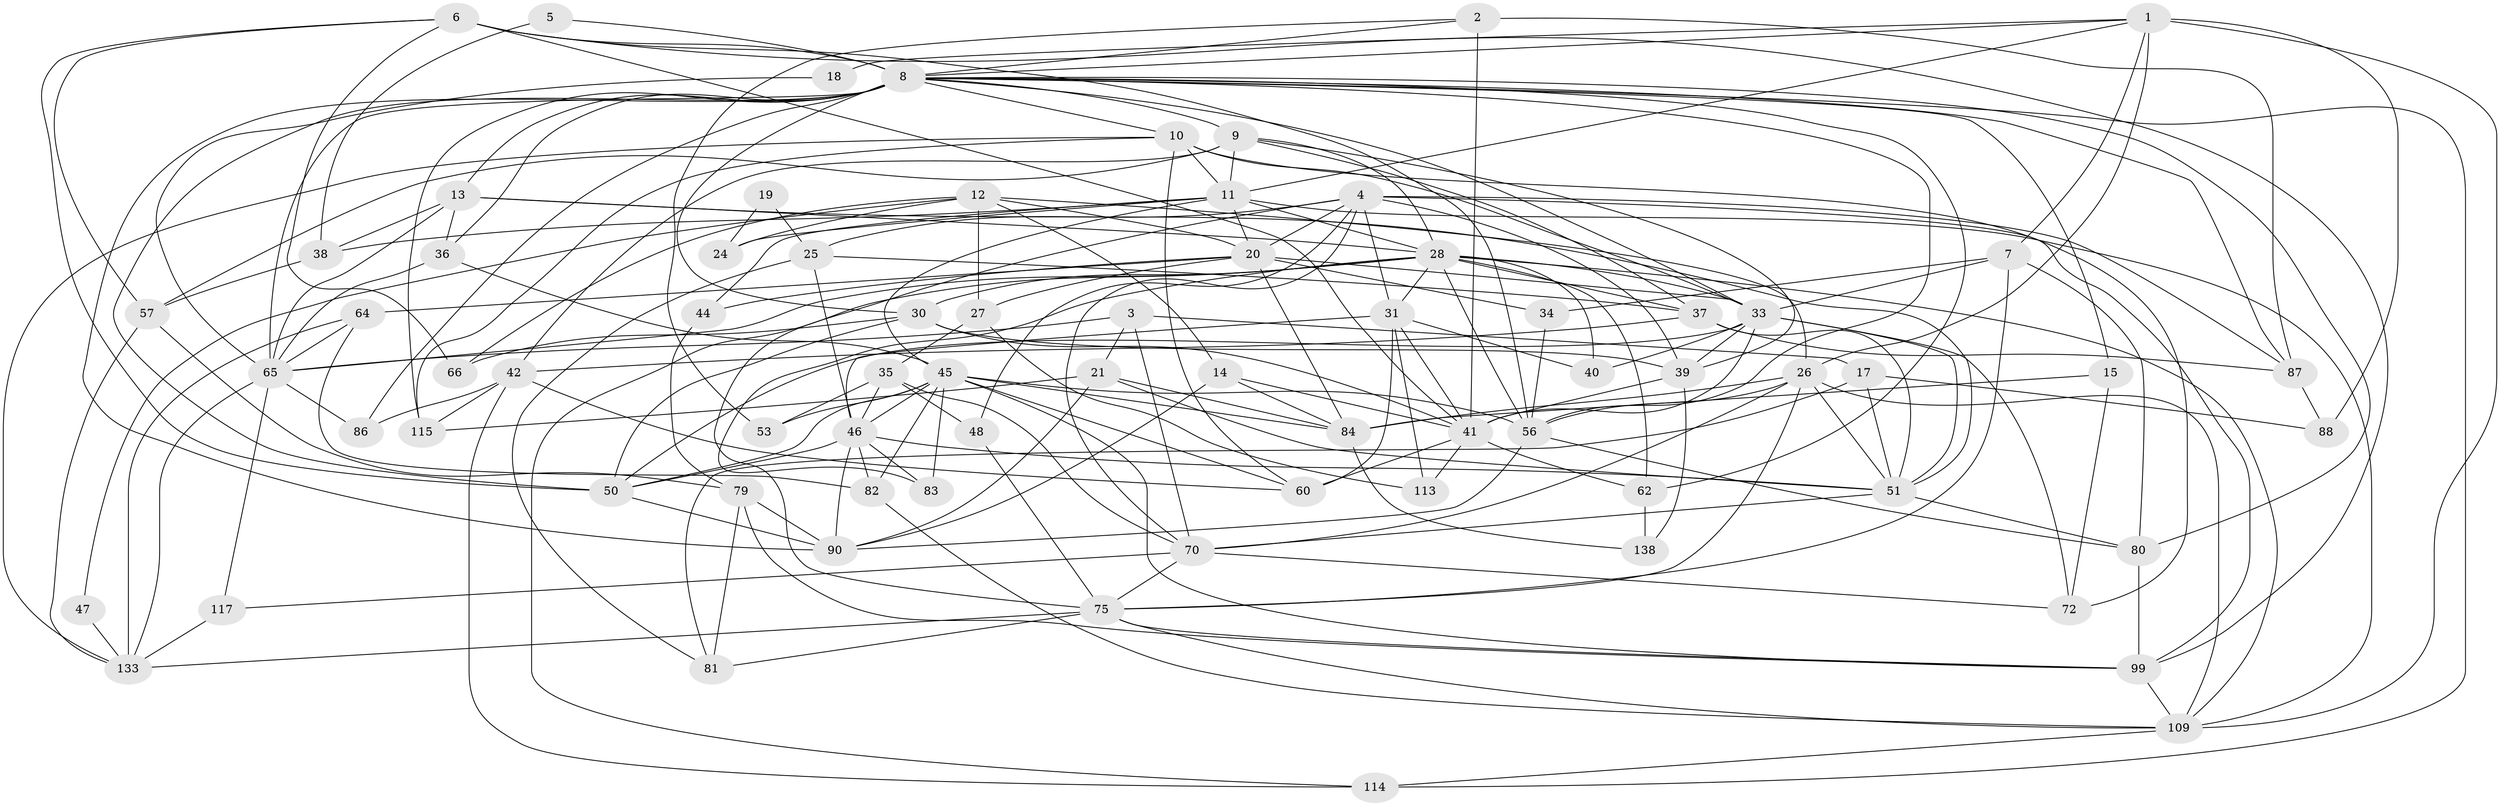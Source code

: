 // original degree distribution, {6: 0.1095890410958904, 2: 0.1095890410958904, 3: 0.3082191780821918, 4: 0.2602739726027397, 5: 0.1643835616438356, 7: 0.04794520547945205}
// Generated by graph-tools (version 1.1) at 2025/18/03/04/25 18:18:51]
// undirected, 73 vertices, 211 edges
graph export_dot {
graph [start="1"]
  node [color=gray90,style=filled];
  1 [super="+132"];
  2 [super="+136"];
  3 [super="+101"];
  4 [super="+68"];
  5;
  6 [super="+16+102"];
  7 [super="+94+130"];
  8 [super="+141+118+121+29"];
  9 [super="+22"];
  10 [super="+112"];
  11 [super="+61+85"];
  12 [super="+131"];
  13 [super="+43"];
  14 [super="+23"];
  15;
  17 [super="+128"];
  18;
  19;
  20 [super="+103+52"];
  21 [super="+55"];
  24;
  25;
  26 [super="+104"];
  27;
  28 [super="+49"];
  30 [super="+78+32"];
  31 [super="+91+110"];
  33 [super="+63+76"];
  34;
  35;
  36 [super="+69"];
  37 [super="+105+145"];
  38;
  39 [super="+120"];
  40;
  41 [super="+54+137"];
  42 [super="+107"];
  44 [super="+71"];
  45 [super="+59"];
  46 [super="+143+127+74"];
  47;
  48;
  50 [super="+108"];
  51 [super="+96+73"];
  53;
  56 [super="+77"];
  57 [super="+139"];
  60 [super="+98"];
  62;
  64 [super="+134"];
  65 [super="+142+100"];
  66;
  70 [super="+111+126"];
  72;
  75 [super="+125"];
  79;
  80;
  81;
  82;
  83;
  84 [super="+122"];
  86;
  87;
  88;
  90 [super="+92"];
  99;
  109 [super="+124"];
  113;
  114;
  115;
  117;
  133 [super="+146"];
  138;
  1 -- 26;
  1 -- 88;
  1 -- 109;
  1 -- 7;
  1 -- 11;
  1 -- 8;
  1 -- 18;
  2 -- 87;
  2 -- 41;
  2 -- 53;
  2 -- 8;
  3 -- 65;
  3 -- 17;
  3 -- 70;
  3 -- 21;
  4 -- 87;
  4 -- 70;
  4 -- 39;
  4 -- 75;
  4 -- 48;
  4 -- 99;
  4 -- 25;
  4 -- 20;
  4 -- 31;
  5 -- 38;
  5 -- 8;
  6 -- 50;
  6 -- 56;
  6 -- 41;
  6 -- 99;
  6 -- 8;
  6 -- 66;
  6 -- 57;
  7 -- 33;
  7 -- 80;
  7 -- 34;
  7 -- 75;
  8 -- 36;
  8 -- 114;
  8 -- 90;
  8 -- 30;
  8 -- 65;
  8 -- 13;
  8 -- 50 [weight=2];
  8 -- 115;
  8 -- 87;
  8 -- 56;
  8 -- 62;
  8 -- 10;
  8 -- 80;
  8 -- 86;
  8 -- 9;
  8 -- 15;
  8 -- 33;
  9 -- 39;
  9 -- 42;
  9 -- 57;
  9 -- 37;
  9 -- 11;
  9 -- 28;
  10 -- 60 [weight=2];
  10 -- 133;
  10 -- 115;
  10 -- 11;
  10 -- 72;
  10 -- 33;
  11 -- 44;
  11 -- 38;
  11 -- 45;
  11 -- 24;
  11 -- 109;
  11 -- 20;
  11 -- 28;
  12 -- 27;
  12 -- 47;
  12 -- 66;
  12 -- 24;
  12 -- 26;
  12 -- 20;
  12 -- 14;
  13 -- 65;
  13 -- 36;
  13 -- 38;
  13 -- 51;
  13 -- 28;
  14 -- 84;
  14 -- 41;
  14 -- 90;
  15 -- 84;
  15 -- 72;
  17 -- 88;
  17 -- 81;
  17 -- 51;
  18 -- 65;
  19 -- 24;
  19 -- 25;
  20 -- 34;
  20 -- 64;
  20 -- 27;
  20 -- 33;
  20 -- 44;
  20 -- 84;
  21 -- 115;
  21 -- 90;
  21 -- 84;
  21 -- 51;
  25 -- 81;
  25 -- 46;
  25 -- 37;
  26 -- 75;
  26 -- 109;
  26 -- 84;
  26 -- 70;
  26 -- 56;
  26 -- 51;
  27 -- 35;
  27 -- 113;
  28 -- 83;
  28 -- 30;
  28 -- 109;
  28 -- 33;
  28 -- 65;
  28 -- 37;
  28 -- 40;
  28 -- 114;
  28 -- 56;
  28 -- 62;
  28 -- 31;
  30 -- 66;
  30 -- 50;
  30 -- 41;
  30 -- 39;
  31 -- 41;
  31 -- 40;
  31 -- 60;
  31 -- 46;
  31 -- 113;
  33 -- 40;
  33 -- 41;
  33 -- 72;
  33 -- 51;
  33 -- 50;
  33 -- 39;
  34 -- 56;
  35 -- 53;
  35 -- 48;
  35 -- 46;
  35 -- 70;
  36 -- 65;
  36 -- 45;
  37 -- 51;
  37 -- 87;
  37 -- 42;
  38 -- 57;
  39 -- 41;
  39 -- 138;
  41 -- 113;
  41 -- 62;
  41 -- 60;
  42 -- 115 [weight=2];
  42 -- 60;
  42 -- 86;
  42 -- 114;
  44 -- 79;
  45 -- 84;
  45 -- 53 [weight=2];
  45 -- 99;
  45 -- 50;
  45 -- 82;
  45 -- 83;
  45 -- 56;
  45 -- 60;
  45 -- 46 [weight=2];
  46 -- 82;
  46 -- 83;
  46 -- 51;
  46 -- 50;
  46 -- 90;
  47 -- 133;
  48 -- 75;
  50 -- 90;
  51 -- 70;
  51 -- 80;
  56 -- 80;
  56 -- 90;
  57 -- 79;
  57 -- 133;
  62 -- 138;
  64 -- 82;
  64 -- 133;
  64 -- 65;
  65 -- 133;
  65 -- 86;
  65 -- 117;
  70 -- 72;
  70 -- 117;
  70 -- 75;
  75 -- 109;
  75 -- 81;
  75 -- 99;
  75 -- 133;
  79 -- 99;
  79 -- 81;
  79 -- 90;
  80 -- 99;
  82 -- 109;
  84 -- 138;
  87 -- 88;
  99 -- 109;
  109 -- 114;
  117 -- 133;
}
